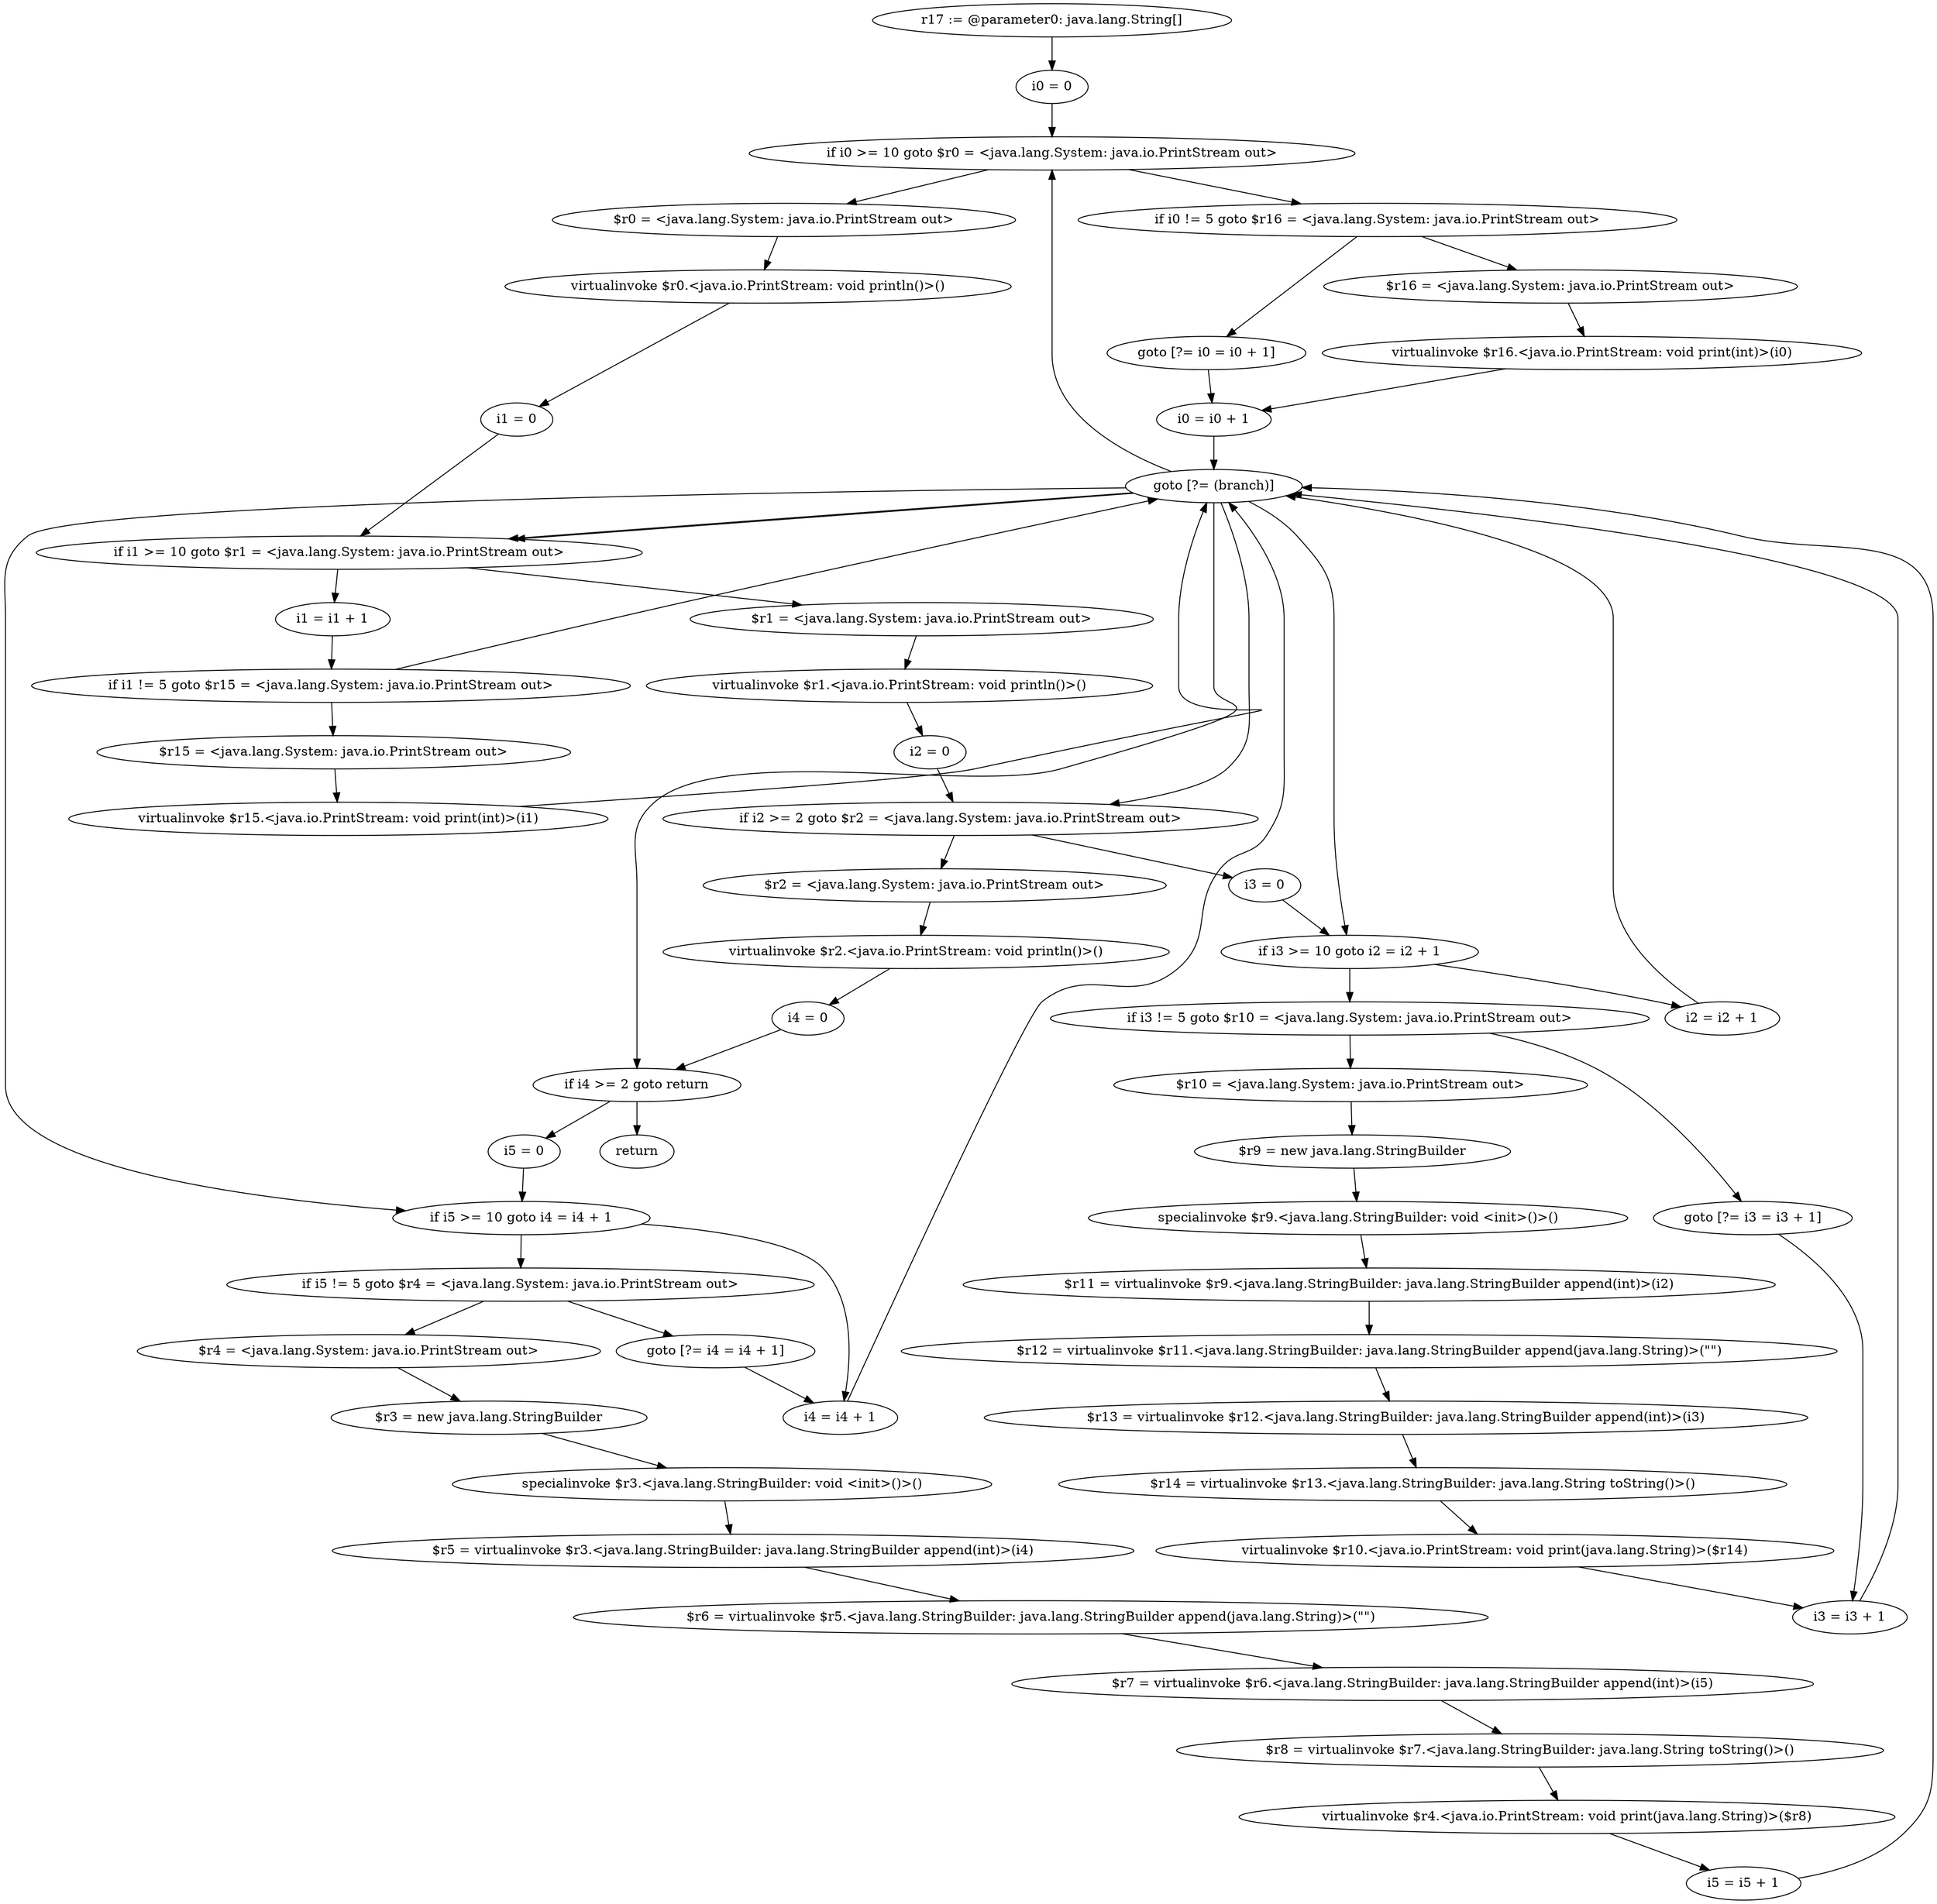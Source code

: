 digraph "unitGraph" {
    "r17 := @parameter0: java.lang.String[]"
    "i0 = 0"
    "if i0 >= 10 goto $r0 = <java.lang.System: java.io.PrintStream out>"
    "if i0 != 5 goto $r16 = <java.lang.System: java.io.PrintStream out>"
    "goto [?= i0 = i0 + 1]"
    "$r16 = <java.lang.System: java.io.PrintStream out>"
    "virtualinvoke $r16.<java.io.PrintStream: void print(int)>(i0)"
    "i0 = i0 + 1"
    "goto [?= (branch)]"
    "$r0 = <java.lang.System: java.io.PrintStream out>"
    "virtualinvoke $r0.<java.io.PrintStream: void println()>()"
    "i1 = 0"
    "if i1 >= 10 goto $r1 = <java.lang.System: java.io.PrintStream out>"
    "i1 = i1 + 1"
    "if i1 != 5 goto $r15 = <java.lang.System: java.io.PrintStream out>"
    "$r15 = <java.lang.System: java.io.PrintStream out>"
    "virtualinvoke $r15.<java.io.PrintStream: void print(int)>(i1)"
    "$r1 = <java.lang.System: java.io.PrintStream out>"
    "virtualinvoke $r1.<java.io.PrintStream: void println()>()"
    "i2 = 0"
    "if i2 >= 2 goto $r2 = <java.lang.System: java.io.PrintStream out>"
    "i3 = 0"
    "if i3 >= 10 goto i2 = i2 + 1"
    "if i3 != 5 goto $r10 = <java.lang.System: java.io.PrintStream out>"
    "goto [?= i3 = i3 + 1]"
    "$r10 = <java.lang.System: java.io.PrintStream out>"
    "$r9 = new java.lang.StringBuilder"
    "specialinvoke $r9.<java.lang.StringBuilder: void <init>()>()"
    "$r11 = virtualinvoke $r9.<java.lang.StringBuilder: java.lang.StringBuilder append(int)>(i2)"
    "$r12 = virtualinvoke $r11.<java.lang.StringBuilder: java.lang.StringBuilder append(java.lang.String)>(\"\")"
    "$r13 = virtualinvoke $r12.<java.lang.StringBuilder: java.lang.StringBuilder append(int)>(i3)"
    "$r14 = virtualinvoke $r13.<java.lang.StringBuilder: java.lang.String toString()>()"
    "virtualinvoke $r10.<java.io.PrintStream: void print(java.lang.String)>($r14)"
    "i3 = i3 + 1"
    "i2 = i2 + 1"
    "$r2 = <java.lang.System: java.io.PrintStream out>"
    "virtualinvoke $r2.<java.io.PrintStream: void println()>()"
    "i4 = 0"
    "if i4 >= 2 goto return"
    "i5 = 0"
    "if i5 >= 10 goto i4 = i4 + 1"
    "if i5 != 5 goto $r4 = <java.lang.System: java.io.PrintStream out>"
    "goto [?= i4 = i4 + 1]"
    "$r4 = <java.lang.System: java.io.PrintStream out>"
    "$r3 = new java.lang.StringBuilder"
    "specialinvoke $r3.<java.lang.StringBuilder: void <init>()>()"
    "$r5 = virtualinvoke $r3.<java.lang.StringBuilder: java.lang.StringBuilder append(int)>(i4)"
    "$r6 = virtualinvoke $r5.<java.lang.StringBuilder: java.lang.StringBuilder append(java.lang.String)>(\"\")"
    "$r7 = virtualinvoke $r6.<java.lang.StringBuilder: java.lang.StringBuilder append(int)>(i5)"
    "$r8 = virtualinvoke $r7.<java.lang.StringBuilder: java.lang.String toString()>()"
    "virtualinvoke $r4.<java.io.PrintStream: void print(java.lang.String)>($r8)"
    "i5 = i5 + 1"
    "i4 = i4 + 1"
    "return"
    "r17 := @parameter0: java.lang.String[]"->"i0 = 0";
    "i0 = 0"->"if i0 >= 10 goto $r0 = <java.lang.System: java.io.PrintStream out>";
    "if i0 >= 10 goto $r0 = <java.lang.System: java.io.PrintStream out>"->"if i0 != 5 goto $r16 = <java.lang.System: java.io.PrintStream out>";
    "if i0 >= 10 goto $r0 = <java.lang.System: java.io.PrintStream out>"->"$r0 = <java.lang.System: java.io.PrintStream out>";
    "if i0 != 5 goto $r16 = <java.lang.System: java.io.PrintStream out>"->"goto [?= i0 = i0 + 1]";
    "if i0 != 5 goto $r16 = <java.lang.System: java.io.PrintStream out>"->"$r16 = <java.lang.System: java.io.PrintStream out>";
    "goto [?= i0 = i0 + 1]"->"i0 = i0 + 1";
    "$r16 = <java.lang.System: java.io.PrintStream out>"->"virtualinvoke $r16.<java.io.PrintStream: void print(int)>(i0)";
    "virtualinvoke $r16.<java.io.PrintStream: void print(int)>(i0)"->"i0 = i0 + 1";
    "i0 = i0 + 1"->"goto [?= (branch)]";
    "goto [?= (branch)]"->"if i0 >= 10 goto $r0 = <java.lang.System: java.io.PrintStream out>";
    "$r0 = <java.lang.System: java.io.PrintStream out>"->"virtualinvoke $r0.<java.io.PrintStream: void println()>()";
    "virtualinvoke $r0.<java.io.PrintStream: void println()>()"->"i1 = 0";
    "i1 = 0"->"if i1 >= 10 goto $r1 = <java.lang.System: java.io.PrintStream out>";
    "if i1 >= 10 goto $r1 = <java.lang.System: java.io.PrintStream out>"->"i1 = i1 + 1";
    "if i1 >= 10 goto $r1 = <java.lang.System: java.io.PrintStream out>"->"$r1 = <java.lang.System: java.io.PrintStream out>";
    "i1 = i1 + 1"->"if i1 != 5 goto $r15 = <java.lang.System: java.io.PrintStream out>";
    "if i1 != 5 goto $r15 = <java.lang.System: java.io.PrintStream out>"->"goto [?= (branch)]";
    "if i1 != 5 goto $r15 = <java.lang.System: java.io.PrintStream out>"->"$r15 = <java.lang.System: java.io.PrintStream out>";
    "goto [?= (branch)]"->"if i1 >= 10 goto $r1 = <java.lang.System: java.io.PrintStream out>";
    "$r15 = <java.lang.System: java.io.PrintStream out>"->"virtualinvoke $r15.<java.io.PrintStream: void print(int)>(i1)";
    "virtualinvoke $r15.<java.io.PrintStream: void print(int)>(i1)"->"goto [?= (branch)]";
    "goto [?= (branch)]"->"if i1 >= 10 goto $r1 = <java.lang.System: java.io.PrintStream out>";
    "$r1 = <java.lang.System: java.io.PrintStream out>"->"virtualinvoke $r1.<java.io.PrintStream: void println()>()";
    "virtualinvoke $r1.<java.io.PrintStream: void println()>()"->"i2 = 0";
    "i2 = 0"->"if i2 >= 2 goto $r2 = <java.lang.System: java.io.PrintStream out>";
    "if i2 >= 2 goto $r2 = <java.lang.System: java.io.PrintStream out>"->"i3 = 0";
    "if i2 >= 2 goto $r2 = <java.lang.System: java.io.PrintStream out>"->"$r2 = <java.lang.System: java.io.PrintStream out>";
    "i3 = 0"->"if i3 >= 10 goto i2 = i2 + 1";
    "if i3 >= 10 goto i2 = i2 + 1"->"if i3 != 5 goto $r10 = <java.lang.System: java.io.PrintStream out>";
    "if i3 >= 10 goto i2 = i2 + 1"->"i2 = i2 + 1";
    "if i3 != 5 goto $r10 = <java.lang.System: java.io.PrintStream out>"->"goto [?= i3 = i3 + 1]";
    "if i3 != 5 goto $r10 = <java.lang.System: java.io.PrintStream out>"->"$r10 = <java.lang.System: java.io.PrintStream out>";
    "goto [?= i3 = i3 + 1]"->"i3 = i3 + 1";
    "$r10 = <java.lang.System: java.io.PrintStream out>"->"$r9 = new java.lang.StringBuilder";
    "$r9 = new java.lang.StringBuilder"->"specialinvoke $r9.<java.lang.StringBuilder: void <init>()>()";
    "specialinvoke $r9.<java.lang.StringBuilder: void <init>()>()"->"$r11 = virtualinvoke $r9.<java.lang.StringBuilder: java.lang.StringBuilder append(int)>(i2)";
    "$r11 = virtualinvoke $r9.<java.lang.StringBuilder: java.lang.StringBuilder append(int)>(i2)"->"$r12 = virtualinvoke $r11.<java.lang.StringBuilder: java.lang.StringBuilder append(java.lang.String)>(\"\")";
    "$r12 = virtualinvoke $r11.<java.lang.StringBuilder: java.lang.StringBuilder append(java.lang.String)>(\"\")"->"$r13 = virtualinvoke $r12.<java.lang.StringBuilder: java.lang.StringBuilder append(int)>(i3)";
    "$r13 = virtualinvoke $r12.<java.lang.StringBuilder: java.lang.StringBuilder append(int)>(i3)"->"$r14 = virtualinvoke $r13.<java.lang.StringBuilder: java.lang.String toString()>()";
    "$r14 = virtualinvoke $r13.<java.lang.StringBuilder: java.lang.String toString()>()"->"virtualinvoke $r10.<java.io.PrintStream: void print(java.lang.String)>($r14)";
    "virtualinvoke $r10.<java.io.PrintStream: void print(java.lang.String)>($r14)"->"i3 = i3 + 1";
    "i3 = i3 + 1"->"goto [?= (branch)]";
    "goto [?= (branch)]"->"if i3 >= 10 goto i2 = i2 + 1";
    "i2 = i2 + 1"->"goto [?= (branch)]";
    "goto [?= (branch)]"->"if i2 >= 2 goto $r2 = <java.lang.System: java.io.PrintStream out>";
    "$r2 = <java.lang.System: java.io.PrintStream out>"->"virtualinvoke $r2.<java.io.PrintStream: void println()>()";
    "virtualinvoke $r2.<java.io.PrintStream: void println()>()"->"i4 = 0";
    "i4 = 0"->"if i4 >= 2 goto return";
    "if i4 >= 2 goto return"->"i5 = 0";
    "if i4 >= 2 goto return"->"return";
    "i5 = 0"->"if i5 >= 10 goto i4 = i4 + 1";
    "if i5 >= 10 goto i4 = i4 + 1"->"if i5 != 5 goto $r4 = <java.lang.System: java.io.PrintStream out>";
    "if i5 >= 10 goto i4 = i4 + 1"->"i4 = i4 + 1";
    "if i5 != 5 goto $r4 = <java.lang.System: java.io.PrintStream out>"->"goto [?= i4 = i4 + 1]";
    "if i5 != 5 goto $r4 = <java.lang.System: java.io.PrintStream out>"->"$r4 = <java.lang.System: java.io.PrintStream out>";
    "goto [?= i4 = i4 + 1]"->"i4 = i4 + 1";
    "$r4 = <java.lang.System: java.io.PrintStream out>"->"$r3 = new java.lang.StringBuilder";
    "$r3 = new java.lang.StringBuilder"->"specialinvoke $r3.<java.lang.StringBuilder: void <init>()>()";
    "specialinvoke $r3.<java.lang.StringBuilder: void <init>()>()"->"$r5 = virtualinvoke $r3.<java.lang.StringBuilder: java.lang.StringBuilder append(int)>(i4)";
    "$r5 = virtualinvoke $r3.<java.lang.StringBuilder: java.lang.StringBuilder append(int)>(i4)"->"$r6 = virtualinvoke $r5.<java.lang.StringBuilder: java.lang.StringBuilder append(java.lang.String)>(\"\")";
    "$r6 = virtualinvoke $r5.<java.lang.StringBuilder: java.lang.StringBuilder append(java.lang.String)>(\"\")"->"$r7 = virtualinvoke $r6.<java.lang.StringBuilder: java.lang.StringBuilder append(int)>(i5)";
    "$r7 = virtualinvoke $r6.<java.lang.StringBuilder: java.lang.StringBuilder append(int)>(i5)"->"$r8 = virtualinvoke $r7.<java.lang.StringBuilder: java.lang.String toString()>()";
    "$r8 = virtualinvoke $r7.<java.lang.StringBuilder: java.lang.String toString()>()"->"virtualinvoke $r4.<java.io.PrintStream: void print(java.lang.String)>($r8)";
    "virtualinvoke $r4.<java.io.PrintStream: void print(java.lang.String)>($r8)"->"i5 = i5 + 1";
    "i5 = i5 + 1"->"goto [?= (branch)]";
    "goto [?= (branch)]"->"if i5 >= 10 goto i4 = i4 + 1";
    "i4 = i4 + 1"->"goto [?= (branch)]";
    "goto [?= (branch)]"->"if i4 >= 2 goto return";
}

